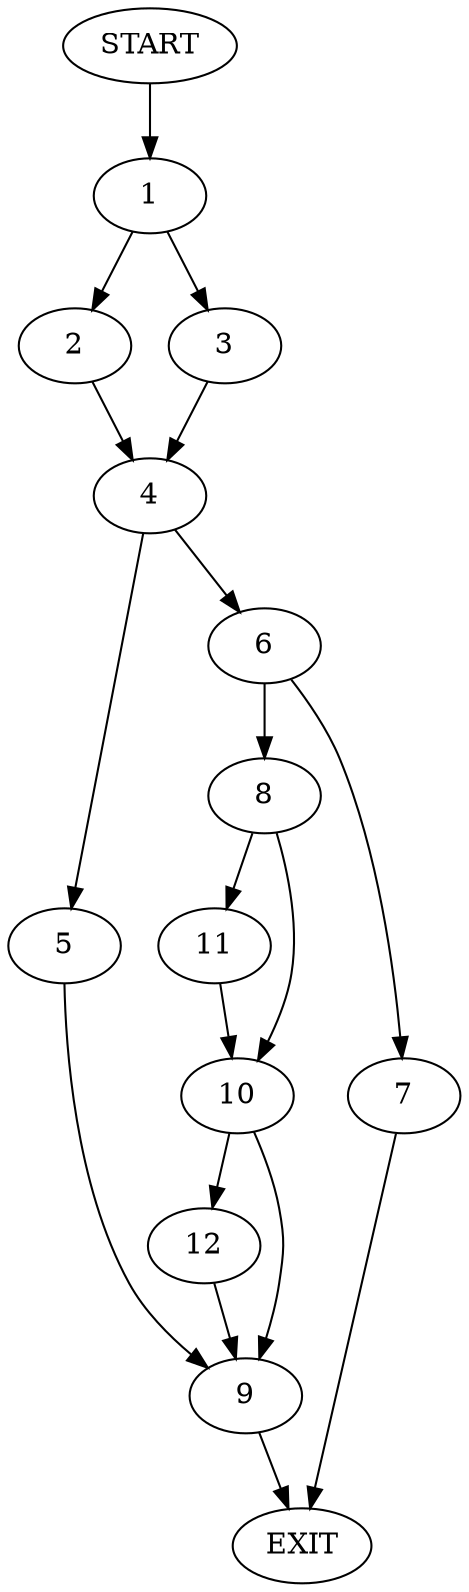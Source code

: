 digraph {
0 [label="START"]
13 [label="EXIT"]
0 -> 1
1 -> 2
1 -> 3
3 -> 4
2 -> 4
4 -> 5
4 -> 6
6 -> 7
6 -> 8
5 -> 9
9 -> 13
7 -> 13
8 -> 10
8 -> 11
11 -> 10
10 -> 12
10 -> 9
12 -> 9
}
